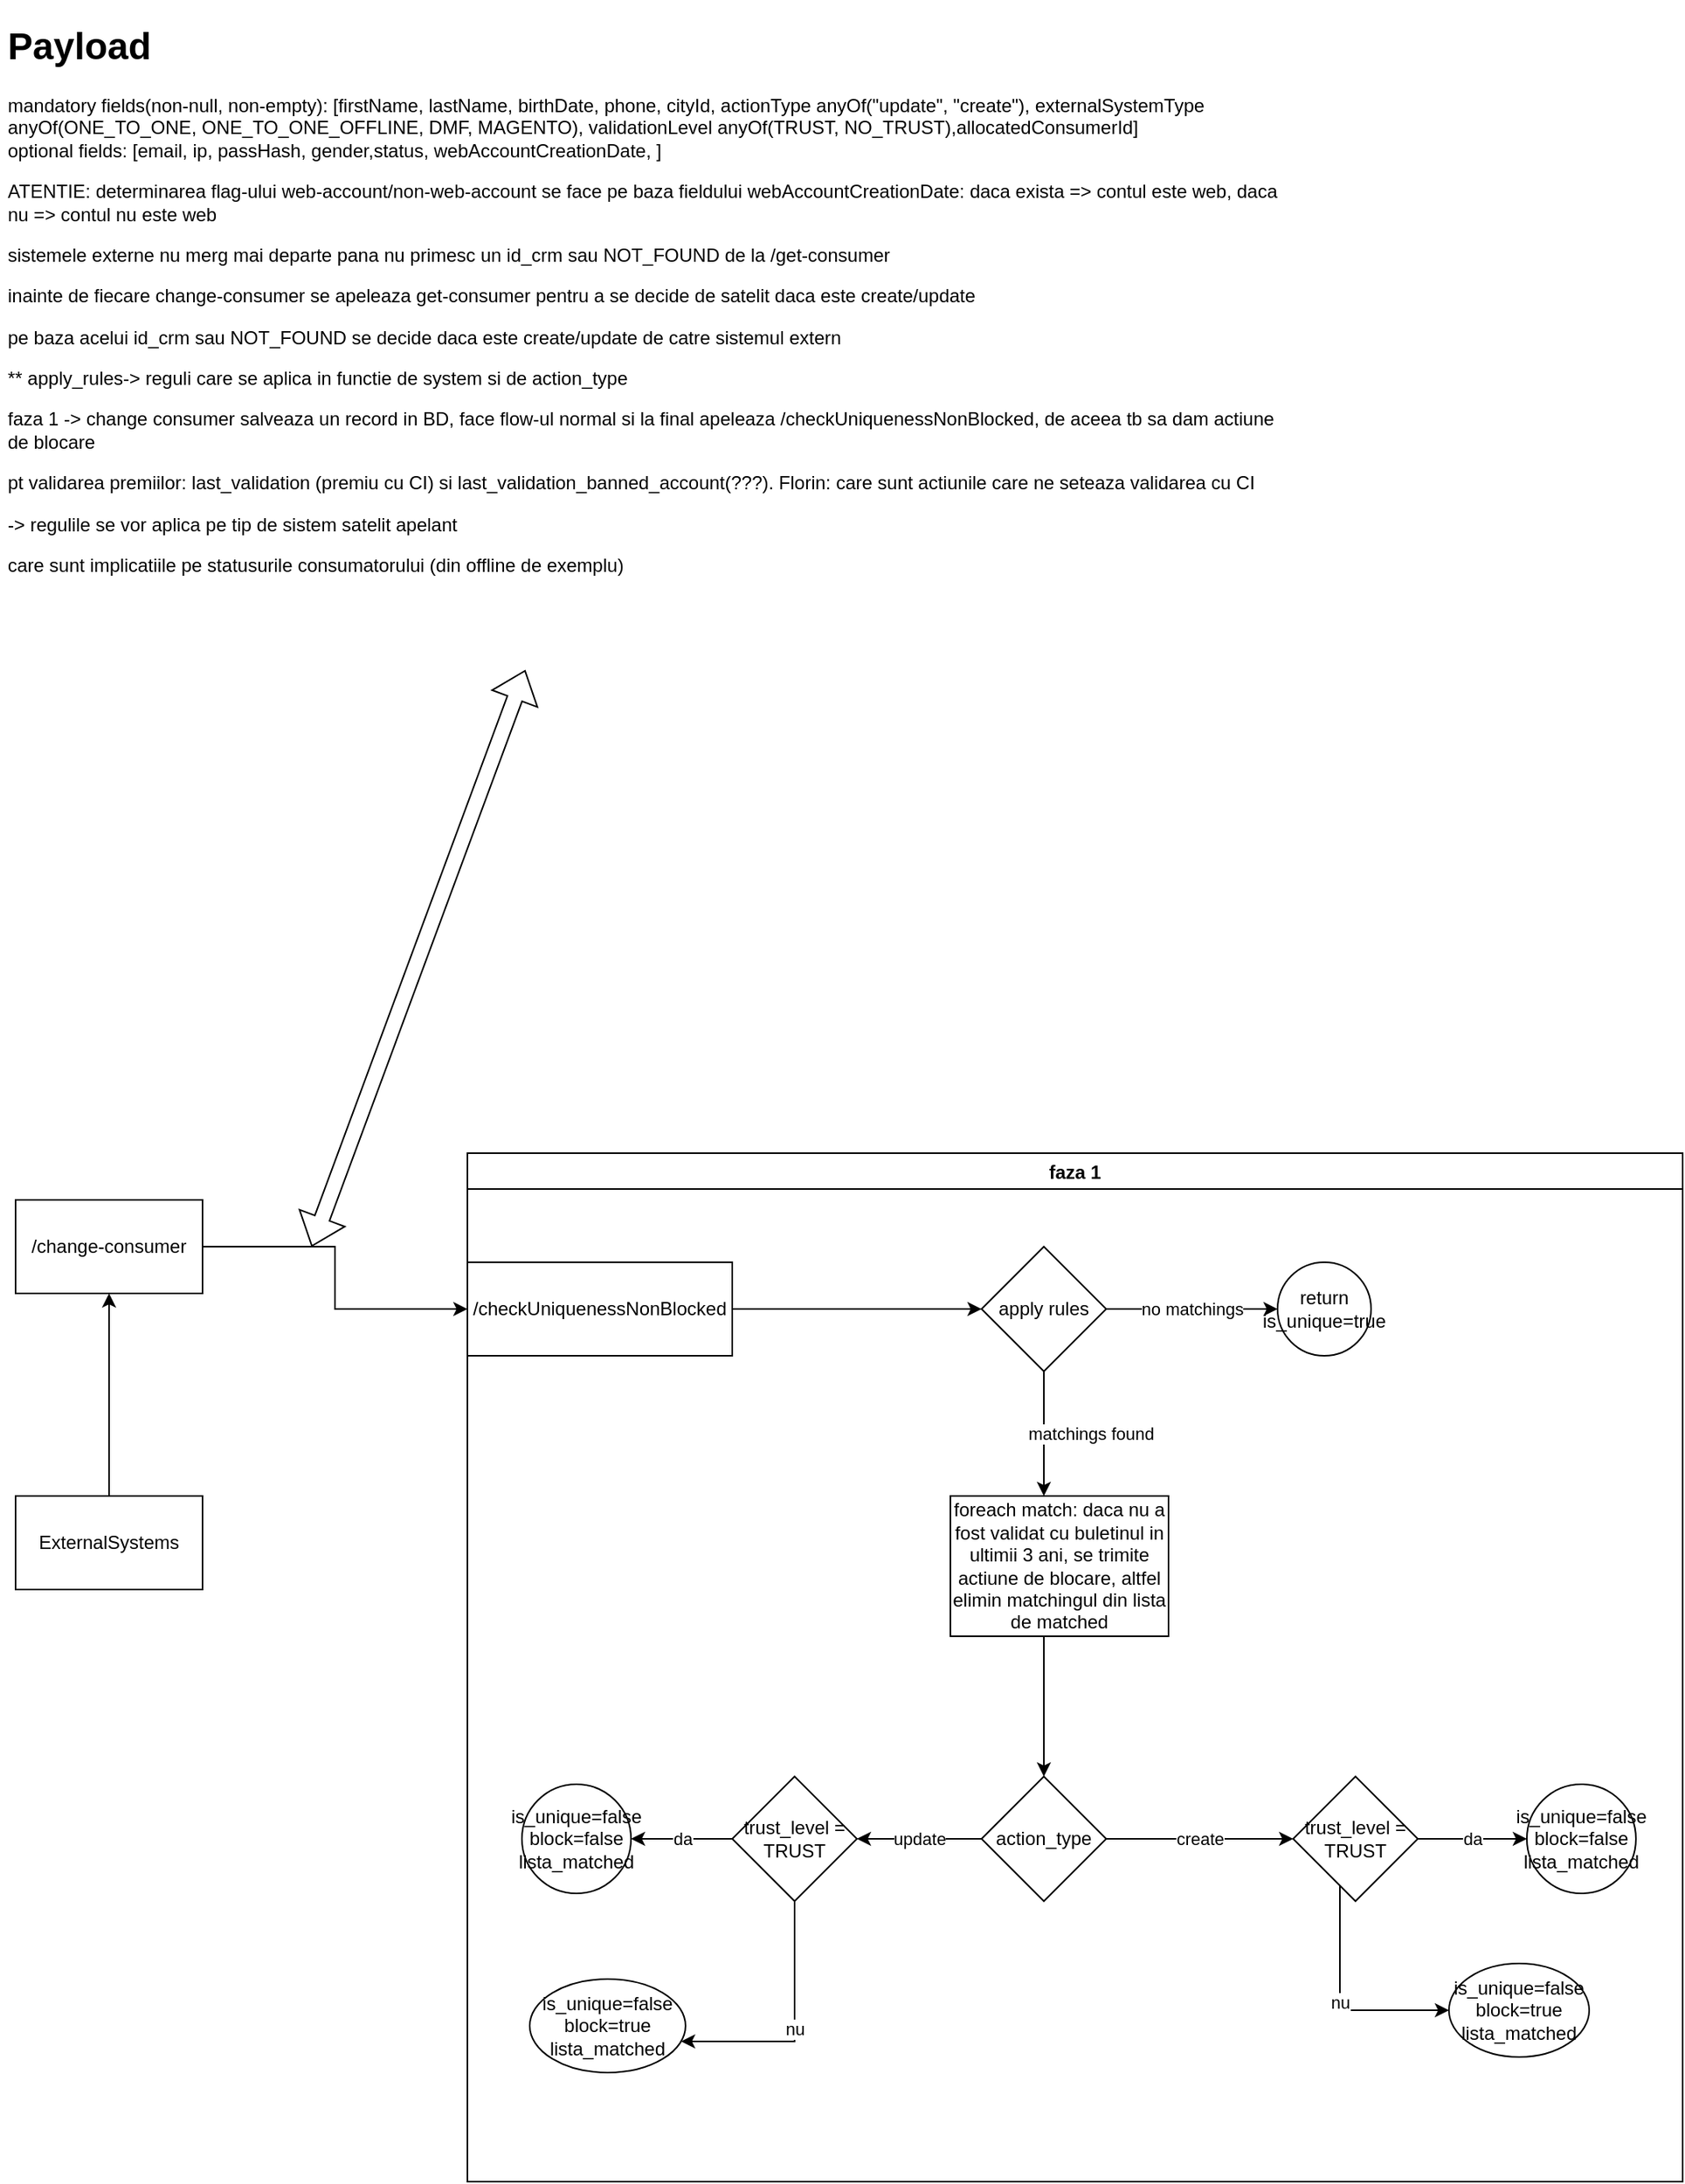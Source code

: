 <mxfile version="20.0.3" type="github">
  <diagram id="_MFETMW5BQF27gGuJFpG" name="Page-1">
    <mxGraphModel dx="1422" dy="1848" grid="1" gridSize="10" guides="1" tooltips="1" connect="1" arrows="1" fold="1" page="1" pageScale="1" pageWidth="850" pageHeight="1100" math="0" shadow="0">
      <root>
        <mxCell id="0" />
        <mxCell id="1" parent="0" />
        <mxCell id="A1XFiOuGBfOw8y14Zu5k-1" value="faza 1" style="swimlane;" vertex="1" parent="1">
          <mxGeometry x="320" y="50" width="780" height="660" as="geometry" />
        </mxCell>
        <mxCell id="A1XFiOuGBfOw8y14Zu5k-2" value="/checkUniquenessNonBlocked" style="rounded=0;whiteSpace=wrap;html=1;" vertex="1" parent="A1XFiOuGBfOw8y14Zu5k-1">
          <mxGeometry y="70" width="170" height="60" as="geometry" />
        </mxCell>
        <mxCell id="A1XFiOuGBfOw8y14Zu5k-10" style="edgeStyle=orthogonalEdgeStyle;rounded=0;orthogonalLoop=1;jettySize=auto;html=1;" edge="1" parent="A1XFiOuGBfOw8y14Zu5k-1" source="A1XFiOuGBfOw8y14Zu5k-2" target="A1XFiOuGBfOw8y14Zu5k-18">
          <mxGeometry relative="1" as="geometry">
            <mxPoint x="330" y="100" as="targetPoint" />
          </mxGeometry>
        </mxCell>
        <mxCell id="A1XFiOuGBfOw8y14Zu5k-18" value="apply rules" style="rhombus;whiteSpace=wrap;html=1;" vertex="1" parent="A1XFiOuGBfOw8y14Zu5k-1">
          <mxGeometry x="330" y="60" width="80" height="80" as="geometry" />
        </mxCell>
        <mxCell id="A1XFiOuGBfOw8y14Zu5k-19" value="no matchings" style="edgeStyle=orthogonalEdgeStyle;rounded=0;orthogonalLoop=1;jettySize=auto;html=1;" edge="1" parent="A1XFiOuGBfOw8y14Zu5k-1" source="A1XFiOuGBfOw8y14Zu5k-18" target="A1XFiOuGBfOw8y14Zu5k-21">
          <mxGeometry relative="1" as="geometry">
            <mxPoint x="490" y="80" as="targetPoint" />
          </mxGeometry>
        </mxCell>
        <mxCell id="A1XFiOuGBfOw8y14Zu5k-21" value="return is_unique=true" style="ellipse;whiteSpace=wrap;html=1;rounded=0;" vertex="1" parent="A1XFiOuGBfOw8y14Zu5k-1">
          <mxGeometry x="520" y="70" width="60" height="60" as="geometry" />
        </mxCell>
        <mxCell id="A1XFiOuGBfOw8y14Zu5k-29" style="edgeStyle=orthogonalEdgeStyle;rounded=0;orthogonalLoop=1;jettySize=auto;html=1;" edge="1" parent="A1XFiOuGBfOw8y14Zu5k-1" source="A1XFiOuGBfOw8y14Zu5k-25" target="A1XFiOuGBfOw8y14Zu5k-30">
          <mxGeometry relative="1" as="geometry">
            <mxPoint x="370" y="400" as="targetPoint" />
            <Array as="points">
              <mxPoint x="370" y="340" />
              <mxPoint x="370" y="340" />
            </Array>
          </mxGeometry>
        </mxCell>
        <mxCell id="A1XFiOuGBfOw8y14Zu5k-25" value="foreach match: daca nu a fost validat cu buletinul in ultimii 3 ani, se trimite actiune de blocare, altfel elimin matchingul din lista de matched" style="rounded=0;whiteSpace=wrap;html=1;" vertex="1" parent="A1XFiOuGBfOw8y14Zu5k-1">
          <mxGeometry x="310" y="220" width="140" height="90" as="geometry" />
        </mxCell>
        <mxCell id="A1XFiOuGBfOw8y14Zu5k-35" value="update" style="edgeStyle=orthogonalEdgeStyle;rounded=0;orthogonalLoop=1;jettySize=auto;html=1;" edge="1" parent="A1XFiOuGBfOw8y14Zu5k-1" source="A1XFiOuGBfOw8y14Zu5k-30" target="A1XFiOuGBfOw8y14Zu5k-34">
          <mxGeometry relative="1" as="geometry" />
        </mxCell>
        <mxCell id="A1XFiOuGBfOw8y14Zu5k-41" value="create" style="edgeStyle=orthogonalEdgeStyle;rounded=0;orthogonalLoop=1;jettySize=auto;html=1;entryX=0;entryY=0.5;entryDx=0;entryDy=0;" edge="1" parent="A1XFiOuGBfOw8y14Zu5k-1" source="A1XFiOuGBfOw8y14Zu5k-30" target="A1XFiOuGBfOw8y14Zu5k-42">
          <mxGeometry relative="1" as="geometry" />
        </mxCell>
        <mxCell id="A1XFiOuGBfOw8y14Zu5k-30" value="action_type" style="rhombus;whiteSpace=wrap;html=1;" vertex="1" parent="A1XFiOuGBfOw8y14Zu5k-1">
          <mxGeometry x="330" y="400" width="80" height="80" as="geometry" />
        </mxCell>
        <mxCell id="A1XFiOuGBfOw8y14Zu5k-34" value="trust_level = TRUST" style="rhombus;whiteSpace=wrap;html=1;" vertex="1" parent="A1XFiOuGBfOw8y14Zu5k-1">
          <mxGeometry x="170" y="400" width="80" height="80" as="geometry" />
        </mxCell>
        <mxCell id="A1XFiOuGBfOw8y14Zu5k-38" value="is_unique=false&lt;br&gt;block=true&lt;br&gt;lista_matched" style="ellipse;whiteSpace=wrap;html=1;" vertex="1" parent="A1XFiOuGBfOw8y14Zu5k-1">
          <mxGeometry x="40" y="530" width="100" height="60" as="geometry" />
        </mxCell>
        <mxCell id="A1XFiOuGBfOw8y14Zu5k-39" value="nu" style="edgeStyle=orthogonalEdgeStyle;rounded=0;orthogonalLoop=1;jettySize=auto;html=1;" edge="1" parent="A1XFiOuGBfOw8y14Zu5k-1" source="A1XFiOuGBfOw8y14Zu5k-34" target="A1XFiOuGBfOw8y14Zu5k-38">
          <mxGeometry relative="1" as="geometry">
            <Array as="points">
              <mxPoint x="210" y="570" />
            </Array>
          </mxGeometry>
        </mxCell>
        <mxCell id="A1XFiOuGBfOw8y14Zu5k-40" value="is_unique=false&lt;br&gt;block=true&lt;br&gt;lista_matched" style="ellipse;whiteSpace=wrap;html=1;" vertex="1" parent="A1XFiOuGBfOw8y14Zu5k-1">
          <mxGeometry x="630" y="520" width="90" height="60" as="geometry" />
        </mxCell>
        <mxCell id="A1XFiOuGBfOw8y14Zu5k-36" value="is_unique=false&lt;br&gt;block=false&lt;br&gt;lista_matched" style="ellipse;whiteSpace=wrap;html=1;" vertex="1" parent="A1XFiOuGBfOw8y14Zu5k-1">
          <mxGeometry x="35" y="405" width="70" height="70" as="geometry" />
        </mxCell>
        <mxCell id="A1XFiOuGBfOw8y14Zu5k-37" value="da" style="edgeStyle=orthogonalEdgeStyle;rounded=0;orthogonalLoop=1;jettySize=auto;html=1;" edge="1" parent="A1XFiOuGBfOw8y14Zu5k-1" source="A1XFiOuGBfOw8y14Zu5k-34" target="A1XFiOuGBfOw8y14Zu5k-36">
          <mxGeometry relative="1" as="geometry" />
        </mxCell>
        <mxCell id="A1XFiOuGBfOw8y14Zu5k-43" value="nu" style="edgeStyle=orthogonalEdgeStyle;rounded=0;orthogonalLoop=1;jettySize=auto;html=1;entryX=0;entryY=0.5;entryDx=0;entryDy=0;" edge="1" parent="A1XFiOuGBfOw8y14Zu5k-1" source="A1XFiOuGBfOw8y14Zu5k-42" target="A1XFiOuGBfOw8y14Zu5k-40">
          <mxGeometry relative="1" as="geometry">
            <Array as="points">
              <mxPoint x="560" y="550" />
            </Array>
          </mxGeometry>
        </mxCell>
        <mxCell id="A1XFiOuGBfOw8y14Zu5k-45" value="da" style="edgeStyle=orthogonalEdgeStyle;rounded=0;orthogonalLoop=1;jettySize=auto;html=1;" edge="1" parent="A1XFiOuGBfOw8y14Zu5k-1" source="A1XFiOuGBfOw8y14Zu5k-42" target="A1XFiOuGBfOw8y14Zu5k-44">
          <mxGeometry relative="1" as="geometry" />
        </mxCell>
        <mxCell id="A1XFiOuGBfOw8y14Zu5k-42" value="trust_level = TRUST" style="rhombus;whiteSpace=wrap;html=1;" vertex="1" parent="A1XFiOuGBfOw8y14Zu5k-1">
          <mxGeometry x="530" y="400" width="80" height="80" as="geometry" />
        </mxCell>
        <mxCell id="A1XFiOuGBfOw8y14Zu5k-44" value="is_unique=false&lt;br&gt;block=false&lt;br&gt;lista_matched" style="ellipse;whiteSpace=wrap;html=1;" vertex="1" parent="A1XFiOuGBfOw8y14Zu5k-1">
          <mxGeometry x="680" y="405" width="70" height="70" as="geometry" />
        </mxCell>
        <mxCell id="A1XFiOuGBfOw8y14Zu5k-5" style="edgeStyle=orthogonalEdgeStyle;rounded=0;orthogonalLoop=1;jettySize=auto;html=1;" edge="1" parent="1" source="A1XFiOuGBfOw8y14Zu5k-3" target="A1XFiOuGBfOw8y14Zu5k-4">
          <mxGeometry relative="1" as="geometry" />
        </mxCell>
        <mxCell id="A1XFiOuGBfOw8y14Zu5k-3" value="ExternalSystems" style="rounded=0;whiteSpace=wrap;html=1;" vertex="1" parent="1">
          <mxGeometry x="30" y="270" width="120" height="60" as="geometry" />
        </mxCell>
        <mxCell id="A1XFiOuGBfOw8y14Zu5k-6" style="edgeStyle=orthogonalEdgeStyle;rounded=0;orthogonalLoop=1;jettySize=auto;html=1;" edge="1" parent="1" source="A1XFiOuGBfOw8y14Zu5k-4" target="A1XFiOuGBfOw8y14Zu5k-2">
          <mxGeometry relative="1" as="geometry" />
        </mxCell>
        <mxCell id="A1XFiOuGBfOw8y14Zu5k-4" value="/change-consumer" style="rounded=0;whiteSpace=wrap;html=1;" vertex="1" parent="1">
          <mxGeometry x="30" y="80" width="120" height="60" as="geometry" />
        </mxCell>
        <mxCell id="A1XFiOuGBfOw8y14Zu5k-8" value="" style="shape=flexArrow;endArrow=classic;startArrow=classic;html=1;rounded=0;" edge="1" parent="1" target="A1XFiOuGBfOw8y14Zu5k-9">
          <mxGeometry width="100" height="100" relative="1" as="geometry">
            <mxPoint x="220" y="110" as="sourcePoint" />
            <mxPoint x="439.5" y="-178" as="targetPoint" />
          </mxGeometry>
        </mxCell>
        <mxCell id="A1XFiOuGBfOw8y14Zu5k-9" value="&lt;h1&gt;Payload&lt;/h1&gt;&lt;span style=&quot;text-align: center;&quot;&gt;mandatory fields(non-null, non-empty): [firstName, lastName, birthDate, phone, cityId, actionType anyOf(&quot;update&quot;, &quot;create&quot;), externalSystemType anyOf(ONE_TO_ONE, ONE_TO_ONE_OFFLINE, DMF, MAGENTO), validationLevel anyOf(TRUST, NO_TRUST),&lt;/span&gt;&lt;span style=&quot;text-align: center;&quot;&gt;allocatedConsumerId&lt;/span&gt;&lt;span style=&quot;text-align: center;&quot;&gt;]&lt;br&gt;optional fields: [email, ip, passHash, gender,&lt;/span&gt;&lt;span style=&quot;text-align: center;&quot;&gt;status,&amp;nbsp;&lt;/span&gt;&lt;span style=&quot;text-align: center;&quot;&gt;webAccountCreationDate, ]&lt;br&gt;&lt;/span&gt;&lt;p&gt;ATENTIE: determinarea flag-ului web-account/non-web-account se face pe baza fieldului webAccountCreationDate: daca exista =&amp;gt; contul este web, daca nu =&amp;gt; contul nu este web&lt;/p&gt;&lt;p&gt;sistemele externe nu merg mai departe pana nu primesc un id_crm sau NOT_FOUND de la /get-consumer&lt;/p&gt;&lt;p&gt;inainte de fiecare change-consumer se apeleaza get-consumer pentru a se decide de satelit daca este create/update&lt;br&gt;&lt;/p&gt;&lt;p&gt;pe baza acelui id_crm sau NOT_FOUND se decide daca este create/update de catre sistemul extern&lt;/p&gt;&lt;p&gt;** apply_rules-&amp;gt; reguli care se aplica in functie de system si de action_type&lt;/p&gt;&lt;p&gt;faza 1 -&amp;gt; change consumer salveaza un record in BD, face flow-ul normal si la final apeleaza /checkUniquenessNonBlocked, de aceea tb sa dam actiune de blocare&lt;/p&gt;&lt;p&gt;pt validarea premiilor: last_validation (premiu cu CI) si last_validation_banned_account(???). Florin: care sunt actiunile care ne seteaza validarea cu CI&lt;/p&gt;&lt;p&gt;-&amp;gt; regulile se vor aplica pe tip de sistem satelit apelant&lt;/p&gt;&lt;p&gt;care sunt implicatiile pe statusurile consumatorului (din offline de exemplu)&lt;/p&gt;" style="text;html=1;strokeColor=none;fillColor=none;spacing=5;spacingTop=-20;whiteSpace=wrap;overflow=hidden;rounded=0;" vertex="1" parent="1">
          <mxGeometry x="20" y="-680" width="830" height="420" as="geometry" />
        </mxCell>
        <mxCell id="A1XFiOuGBfOw8y14Zu5k-24" value="matchings found" style="edgeStyle=orthogonalEdgeStyle;rounded=0;orthogonalLoop=1;jettySize=auto;html=1;" edge="1" parent="1" source="A1XFiOuGBfOw8y14Zu5k-18">
          <mxGeometry y="30" relative="1" as="geometry">
            <mxPoint x="690" y="270" as="targetPoint" />
            <mxPoint as="offset" />
          </mxGeometry>
        </mxCell>
      </root>
    </mxGraphModel>
  </diagram>
</mxfile>
